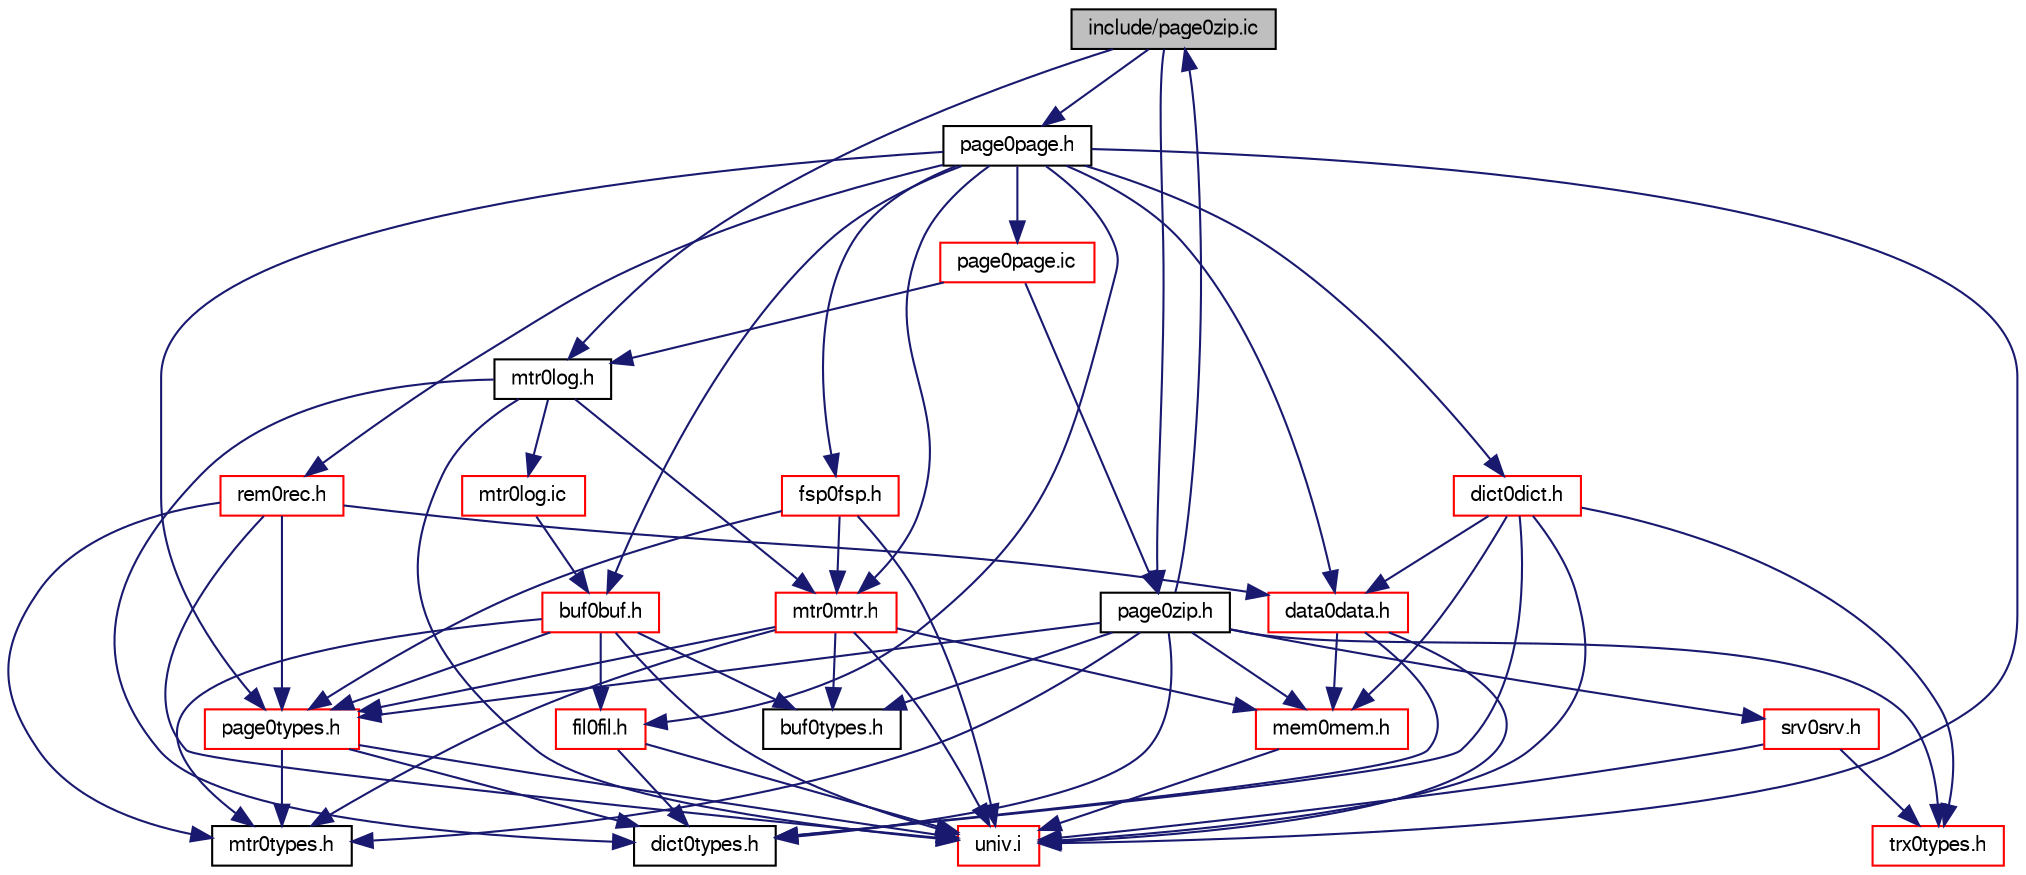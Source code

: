 digraph "include/page0zip.ic"
{
  bgcolor="transparent";
  edge [fontname="FreeSans",fontsize="10",labelfontname="FreeSans",labelfontsize="10"];
  node [fontname="FreeSans",fontsize="10",shape=record];
  Node1 [label="include/page0zip.ic",height=0.2,width=0.4,color="black", fillcolor="grey75", style="filled" fontcolor="black"];
  Node1 -> Node2 [color="midnightblue",fontsize="10",style="solid",fontname="FreeSans"];
  Node2 [label="page0zip.h",height=0.2,width=0.4,color="black",URL="$page0zip_8h.html"];
  Node2 -> Node3 [color="midnightblue",fontsize="10",style="solid",fontname="FreeSans"];
  Node3 [label="mtr0types.h",height=0.2,width=0.4,color="black",URL="$mtr0types_8h.html"];
  Node2 -> Node4 [color="midnightblue",fontsize="10",style="solid",fontname="FreeSans"];
  Node4 [label="page0types.h",height=0.2,width=0.4,color="red",URL="$page0types_8h.html"];
  Node4 -> Node5 [color="midnightblue",fontsize="10",style="solid",fontname="FreeSans"];
  Node5 [label="univ.i",height=0.2,width=0.4,color="red",URL="$univ_8i.html"];
  Node4 -> Node6 [color="midnightblue",fontsize="10",style="solid",fontname="FreeSans"];
  Node6 [label="dict0types.h",height=0.2,width=0.4,color="black",URL="$dict0types_8h.html"];
  Node4 -> Node3 [color="midnightblue",fontsize="10",style="solid",fontname="FreeSans"];
  Node2 -> Node7 [color="midnightblue",fontsize="10",style="solid",fontname="FreeSans"];
  Node7 [label="buf0types.h",height=0.2,width=0.4,color="black",URL="$buf0types_8h.html"];
  Node2 -> Node6 [color="midnightblue",fontsize="10",style="solid",fontname="FreeSans"];
  Node2 -> Node8 [color="midnightblue",fontsize="10",style="solid",fontname="FreeSans"];
  Node8 [label="srv0srv.h",height=0.2,width=0.4,color="red",URL="$srv0srv_8h.html"];
  Node8 -> Node5 [color="midnightblue",fontsize="10",style="solid",fontname="FreeSans"];
  Node8 -> Node9 [color="midnightblue",fontsize="10",style="solid",fontname="FreeSans"];
  Node9 [label="trx0types.h",height=0.2,width=0.4,color="red",URL="$trx0types_8h.html"];
  Node2 -> Node9 [color="midnightblue",fontsize="10",style="solid",fontname="FreeSans"];
  Node2 -> Node10 [color="midnightblue",fontsize="10",style="solid",fontname="FreeSans"];
  Node10 [label="mem0mem.h",height=0.2,width=0.4,color="red",URL="$mem0mem_8h.html"];
  Node10 -> Node5 [color="midnightblue",fontsize="10",style="solid",fontname="FreeSans"];
  Node2 -> Node1 [color="midnightblue",fontsize="10",style="solid",fontname="FreeSans"];
  Node1 -> Node11 [color="midnightblue",fontsize="10",style="solid",fontname="FreeSans"];
  Node11 [label="mtr0log.h",height=0.2,width=0.4,color="black",URL="$mtr0log_8h.html"];
  Node11 -> Node5 [color="midnightblue",fontsize="10",style="solid",fontname="FreeSans"];
  Node11 -> Node12 [color="midnightblue",fontsize="10",style="solid",fontname="FreeSans"];
  Node12 [label="mtr0mtr.h",height=0.2,width=0.4,color="red",URL="$mtr0mtr_8h.html"];
  Node12 -> Node5 [color="midnightblue",fontsize="10",style="solid",fontname="FreeSans"];
  Node12 -> Node10 [color="midnightblue",fontsize="10",style="solid",fontname="FreeSans"];
  Node12 -> Node7 [color="midnightblue",fontsize="10",style="solid",fontname="FreeSans"];
  Node12 -> Node3 [color="midnightblue",fontsize="10",style="solid",fontname="FreeSans"];
  Node12 -> Node4 [color="midnightblue",fontsize="10",style="solid",fontname="FreeSans"];
  Node11 -> Node6 [color="midnightblue",fontsize="10",style="solid",fontname="FreeSans"];
  Node11 -> Node13 [color="midnightblue",fontsize="10",style="solid",fontname="FreeSans"];
  Node13 [label="mtr0log.ic",height=0.2,width=0.4,color="red",URL="$mtr0log_8ic.html"];
  Node13 -> Node14 [color="midnightblue",fontsize="10",style="solid",fontname="FreeSans"];
  Node14 [label="buf0buf.h",height=0.2,width=0.4,color="red",URL="$buf0buf_8h.html"];
  Node14 -> Node5 [color="midnightblue",fontsize="10",style="solid",fontname="FreeSans"];
  Node14 -> Node15 [color="midnightblue",fontsize="10",style="solid",fontname="FreeSans"];
  Node15 [label="fil0fil.h",height=0.2,width=0.4,color="red",URL="$fil0fil_8h.html"];
  Node15 -> Node5 [color="midnightblue",fontsize="10",style="solid",fontname="FreeSans"];
  Node15 -> Node6 [color="midnightblue",fontsize="10",style="solid",fontname="FreeSans"];
  Node14 -> Node3 [color="midnightblue",fontsize="10",style="solid",fontname="FreeSans"];
  Node14 -> Node7 [color="midnightblue",fontsize="10",style="solid",fontname="FreeSans"];
  Node14 -> Node4 [color="midnightblue",fontsize="10",style="solid",fontname="FreeSans"];
  Node1 -> Node16 [color="midnightblue",fontsize="10",style="solid",fontname="FreeSans"];
  Node16 [label="page0page.h",height=0.2,width=0.4,color="black",URL="$page0page_8h.html"];
  Node16 -> Node5 [color="midnightblue",fontsize="10",style="solid",fontname="FreeSans"];
  Node16 -> Node4 [color="midnightblue",fontsize="10",style="solid",fontname="FreeSans"];
  Node16 -> Node15 [color="midnightblue",fontsize="10",style="solid",fontname="FreeSans"];
  Node16 -> Node14 [color="midnightblue",fontsize="10",style="solid",fontname="FreeSans"];
  Node16 -> Node17 [color="midnightblue",fontsize="10",style="solid",fontname="FreeSans"];
  Node17 [label="data0data.h",height=0.2,width=0.4,color="red",URL="$data0data_8h.html"];
  Node17 -> Node5 [color="midnightblue",fontsize="10",style="solid",fontname="FreeSans"];
  Node17 -> Node10 [color="midnightblue",fontsize="10",style="solid",fontname="FreeSans"];
  Node17 -> Node6 [color="midnightblue",fontsize="10",style="solid",fontname="FreeSans"];
  Node16 -> Node18 [color="midnightblue",fontsize="10",style="solid",fontname="FreeSans"];
  Node18 [label="dict0dict.h",height=0.2,width=0.4,color="red",URL="$dict0dict_8h.html"];
  Node18 -> Node5 [color="midnightblue",fontsize="10",style="solid",fontname="FreeSans"];
  Node18 -> Node6 [color="midnightblue",fontsize="10",style="solid",fontname="FreeSans"];
  Node18 -> Node17 [color="midnightblue",fontsize="10",style="solid",fontname="FreeSans"];
  Node18 -> Node10 [color="midnightblue",fontsize="10",style="solid",fontname="FreeSans"];
  Node18 -> Node9 [color="midnightblue",fontsize="10",style="solid",fontname="FreeSans"];
  Node16 -> Node19 [color="midnightblue",fontsize="10",style="solid",fontname="FreeSans"];
  Node19 [label="rem0rec.h",height=0.2,width=0.4,color="red",URL="$rem0rec_8h.html"];
  Node19 -> Node5 [color="midnightblue",fontsize="10",style="solid",fontname="FreeSans"];
  Node19 -> Node17 [color="midnightblue",fontsize="10",style="solid",fontname="FreeSans"];
  Node19 -> Node3 [color="midnightblue",fontsize="10",style="solid",fontname="FreeSans"];
  Node19 -> Node4 [color="midnightblue",fontsize="10",style="solid",fontname="FreeSans"];
  Node16 -> Node20 [color="midnightblue",fontsize="10",style="solid",fontname="FreeSans"];
  Node20 [label="fsp0fsp.h",height=0.2,width=0.4,color="red",URL="$fsp0fsp_8h.html"];
  Node20 -> Node5 [color="midnightblue",fontsize="10",style="solid",fontname="FreeSans"];
  Node20 -> Node12 [color="midnightblue",fontsize="10",style="solid",fontname="FreeSans"];
  Node20 -> Node4 [color="midnightblue",fontsize="10",style="solid",fontname="FreeSans"];
  Node16 -> Node12 [color="midnightblue",fontsize="10",style="solid",fontname="FreeSans"];
  Node16 -> Node21 [color="midnightblue",fontsize="10",style="solid",fontname="FreeSans"];
  Node21 [label="page0page.ic",height=0.2,width=0.4,color="red",URL="$page0page_8ic.html"];
  Node21 -> Node11 [color="midnightblue",fontsize="10",style="solid",fontname="FreeSans"];
  Node21 -> Node2 [color="midnightblue",fontsize="10",style="solid",fontname="FreeSans"];
}
